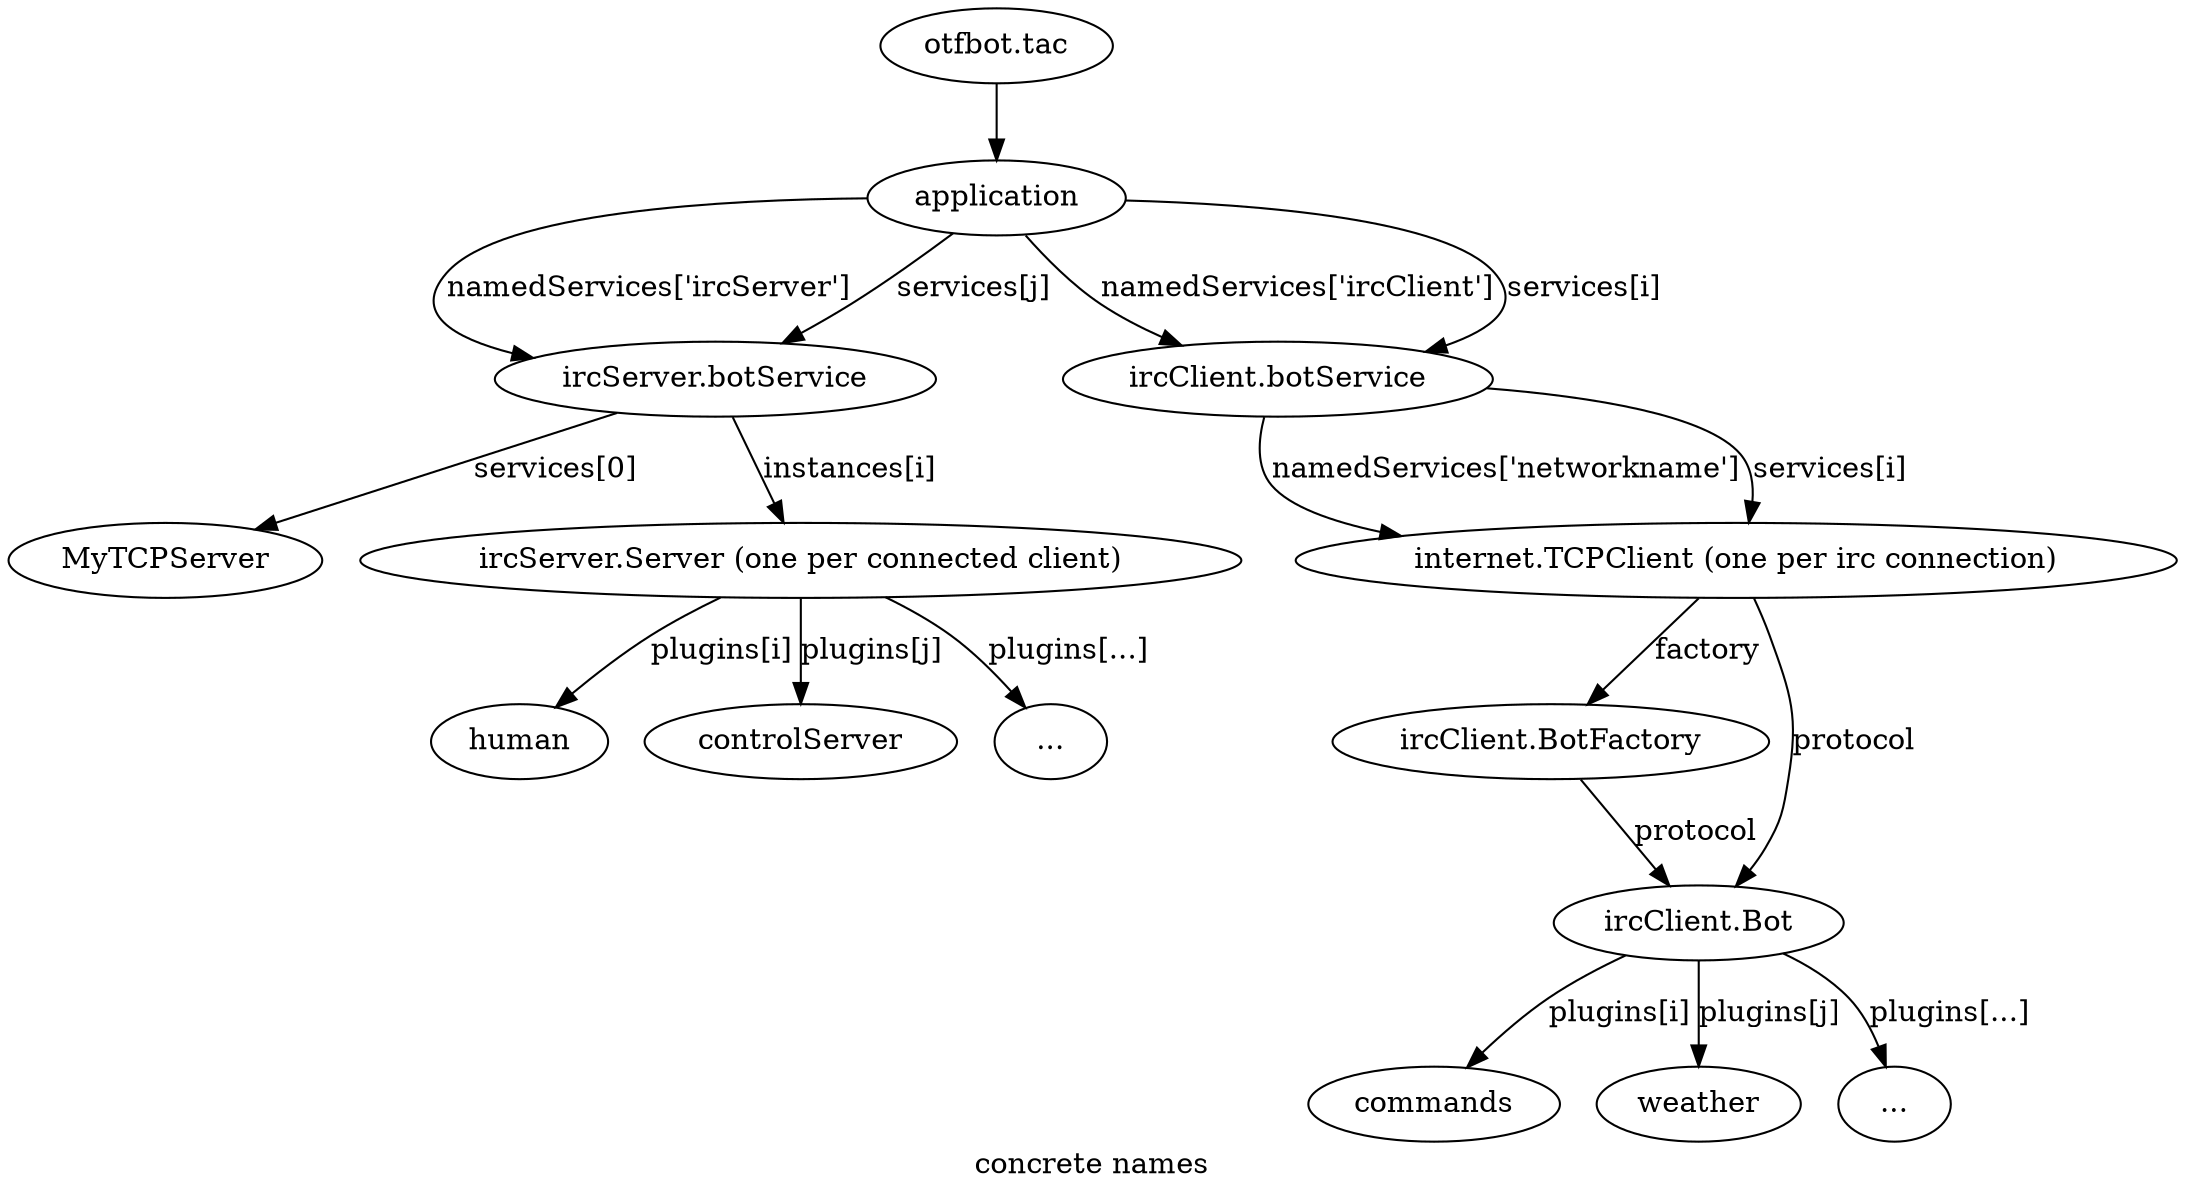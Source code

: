 digraph references {
    "otfbot.tac" -> application
    application
    label="concrete names"
    ircServerService [label="ircServer.botService"]
    ircClientService [label="ircClient.botService"]
    application -> ircServerService [label="namedServices['ircServer']"]
    ircServerService -> MyTCPServer [label="services[0]"]
    Server [label="ircServer.Server (one per connected client)"]
    ircServerService -> Server[label="instances[i]"]
    Server -> human[label="plugins[i]"]
    Server -> controlServer[label="plugins[j]"]
    moreServerPlugins[label="..."]
    Server -> moreServerPlugins[label="plugins[...]"]
    application -> ircClientService[label="namedServices['ircClient']"]
    application -> ircClientService[label="services[i]"]
    application -> ircServerService[label="services[j]"]
    ircConnection[label="internet.TCPClient (one per irc connection)"]
    ircClientService-> ircConnection[label="namedServices['networkname']"]
    ircClientService-> ircConnection[label="services[i]"]
    ircFactory [label="ircClient.BotFactory"]
    ircConnection-> ircFactory [label="factory"]
    ircBot[label="ircClient.Bot"]
    ircConnection-> ircBot [label="protocol"]
    ircFactory -> ircBot [label="protocol"]
    ircPlugin [label="commands"]
    ircPlugin2 [label="weather"]
    moreIrcPlugins [label="..."]
    ircBot -> ircPlugin [label="plugins[i]"]
    ircBot -> ircPlugin2 [label="plugins[j]"]
    ircBot -> moreIrcPlugins [label="plugins[...]"]
}
